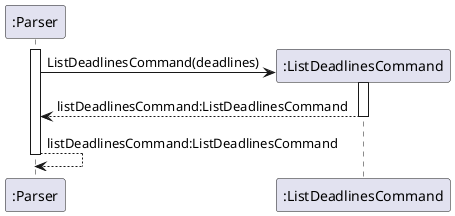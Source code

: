 @startuml
'https://plantuml.com/sequence-diagram

activate ":Parser"
create ":ListDeadlinesCommand"
":Parser" -> ":ListDeadlinesCommand": ListDeadlinesCommand(deadlines)
activate ":ListDeadlinesCommand"
":Parser" <-- ":ListDeadlinesCommand" : listDeadlinesCommand:ListDeadlinesCommand
deactivate ":ListDeadlinesCommand"
":Parser" --> ":Parser" : listDeadlinesCommand:ListDeadlinesCommand
deactivate ":Parser"
@enduml
